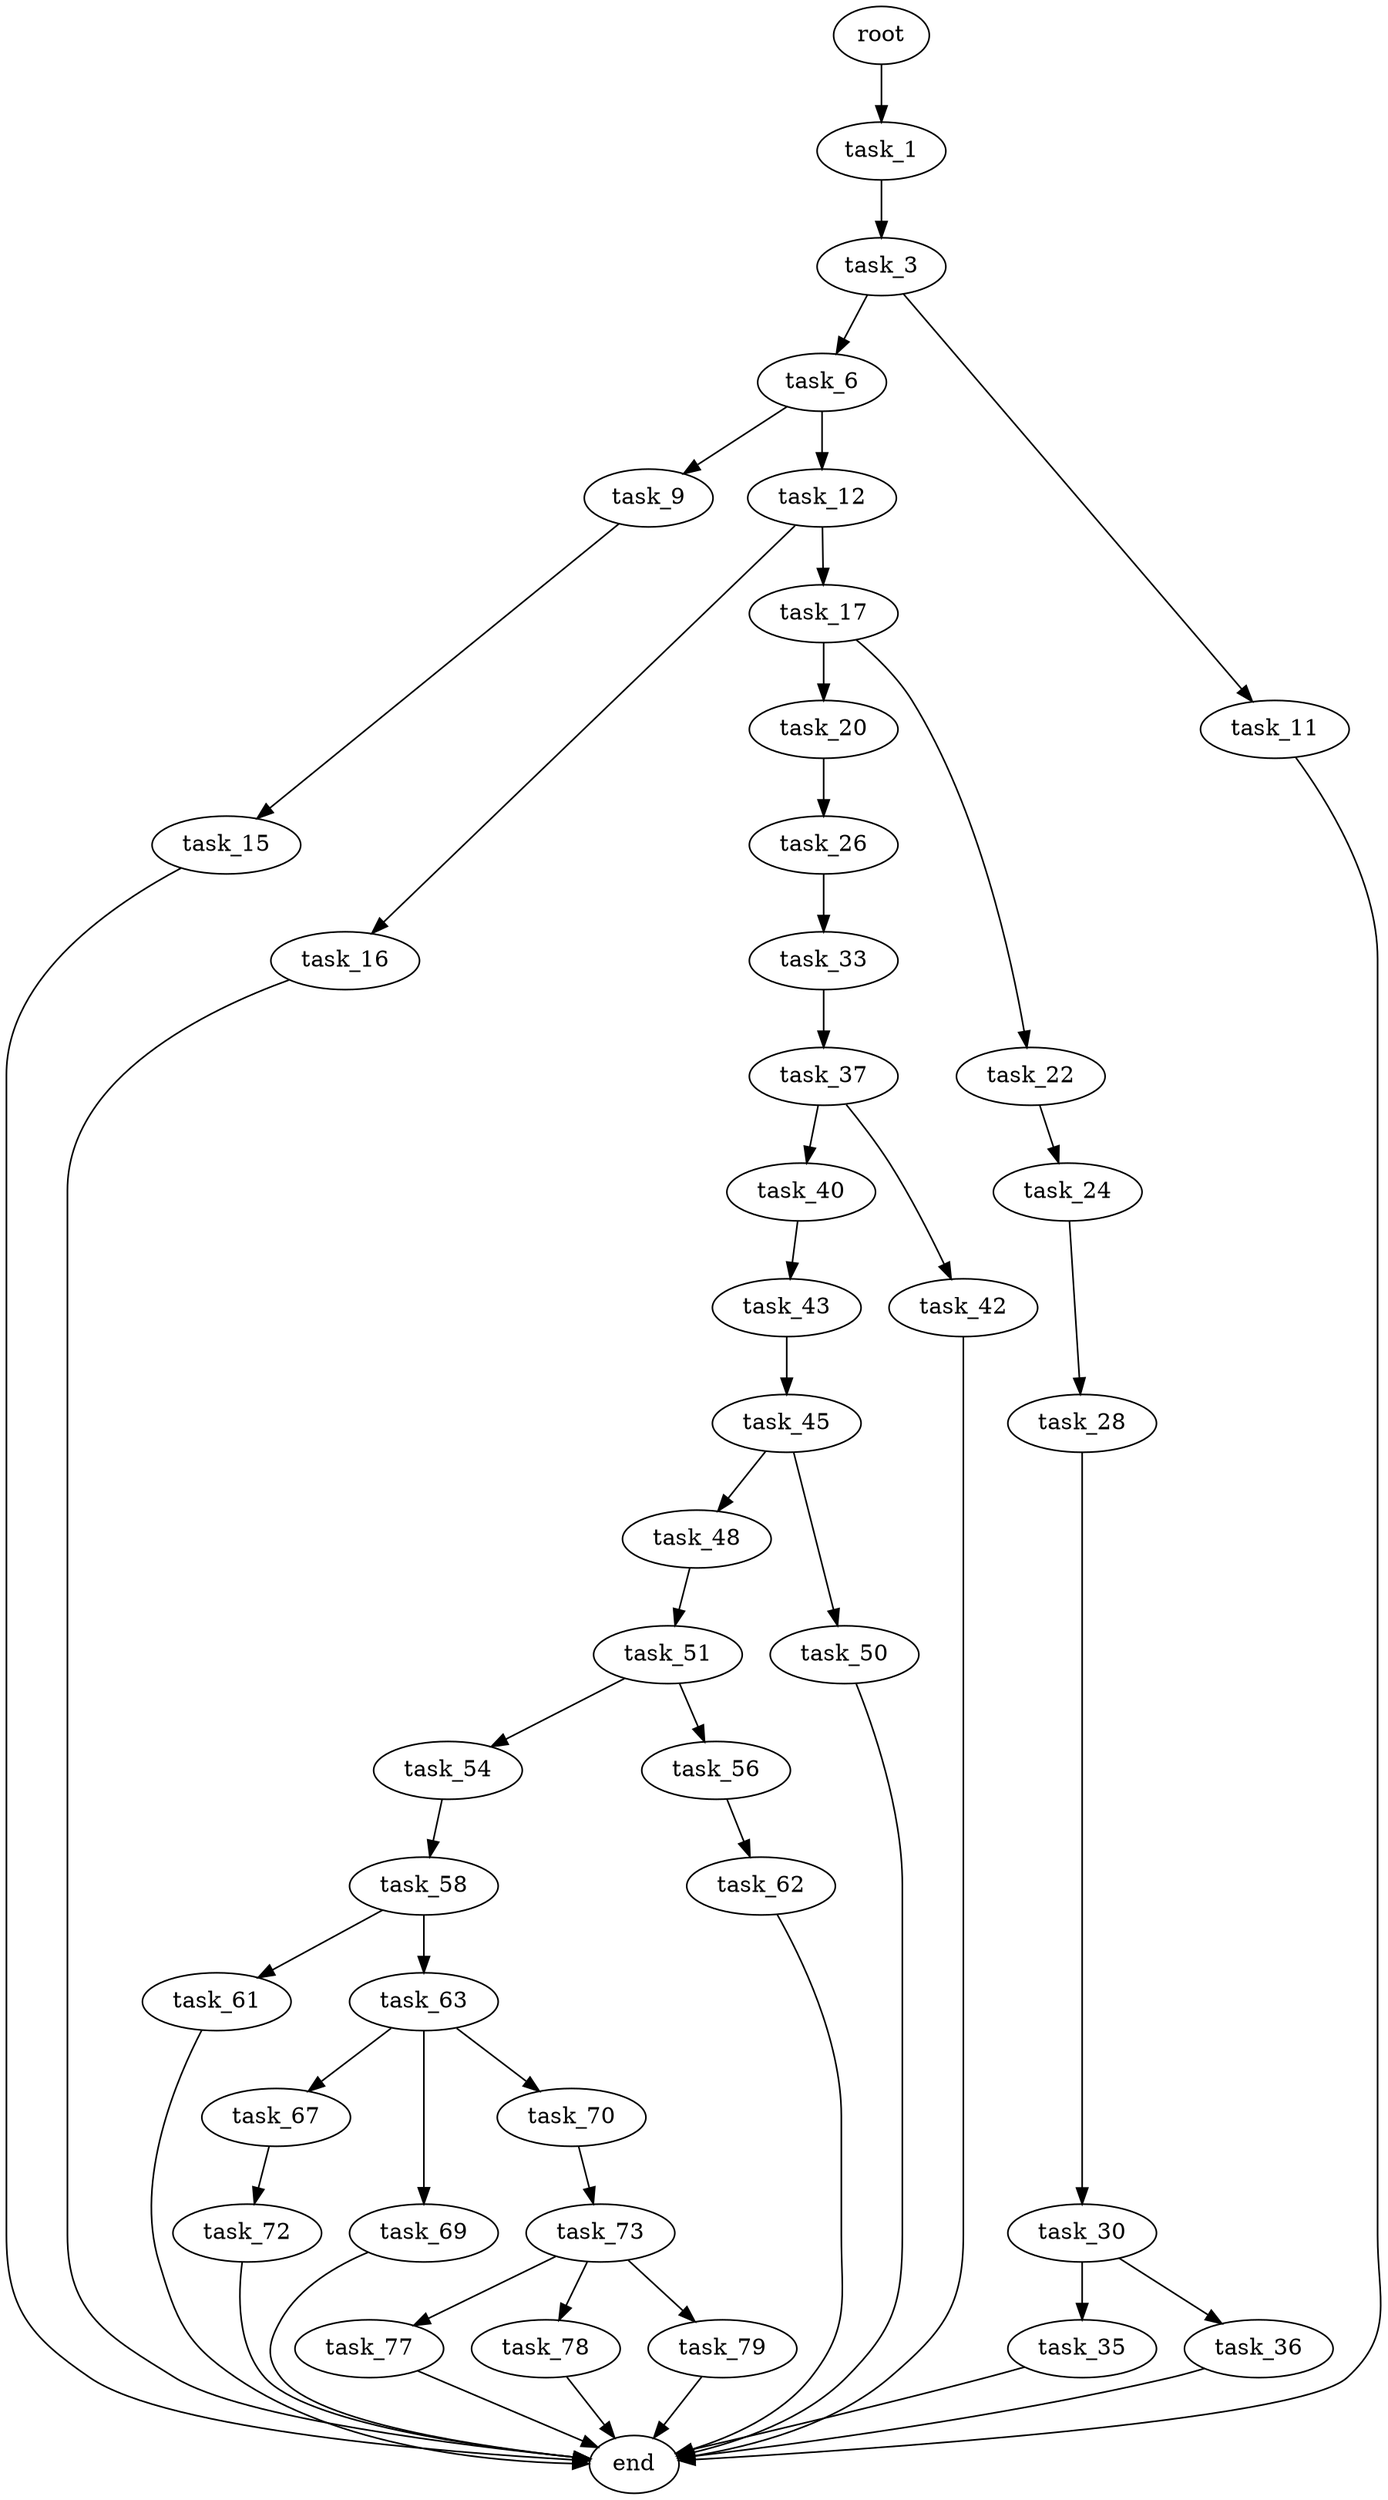 digraph G {
  root [size="0.000000"];
  task_1 [size="166398046302.000000"];
  task_3 [size="96725725553.000000"];
  task_6 [size="231928233984.000000"];
  task_9 [size="15027758527.000000"];
  task_11 [size="832572362827.000000"];
  task_12 [size="31259032563.000000"];
  task_15 [size="8537494936.000000"];
  task_16 [size="16862408050.000000"];
  task_17 [size="368293445632.000000"];
  task_20 [size="15565060809.000000"];
  task_22 [size="653364067980.000000"];
  task_24 [size="596759317863.000000"];
  task_26 [size="81548703140.000000"];
  task_28 [size="929889033426.000000"];
  task_30 [size="8673475228.000000"];
  task_33 [size="68719476736.000000"];
  task_35 [size="100293571235.000000"];
  task_36 [size="94482531125.000000"];
  task_37 [size="11387746408.000000"];
  task_40 [size="549755813888.000000"];
  task_42 [size="368293445632.000000"];
  task_43 [size="66383357476.000000"];
  task_45 [size="67459835242.000000"];
  task_48 [size="7364022731.000000"];
  task_50 [size="1073741824000.000000"];
  task_51 [size="1073741824000.000000"];
  task_54 [size="1073741824000.000000"];
  task_56 [size="5262007752.000000"];
  task_58 [size="549755813888.000000"];
  task_61 [size="368293445632.000000"];
  task_62 [size="254835776058.000000"];
  task_63 [size="1073741824000.000000"];
  task_67 [size="5704068358.000000"];
  task_69 [size="2203116550.000000"];
  task_70 [size="680350219333.000000"];
  task_72 [size="126314214927.000000"];
  task_73 [size="10255813716.000000"];
  task_77 [size="231928233984.000000"];
  task_78 [size="404038166159.000000"];
  task_79 [size="14671735259.000000"];
  end [size="0.000000"];

  root -> task_1 [size="1.000000"];
  task_1 -> task_3 [size="679477248.000000"];
  task_3 -> task_6 [size="75497472.000000"];
  task_3 -> task_11 [size="75497472.000000"];
  task_6 -> task_9 [size="301989888.000000"];
  task_6 -> task_12 [size="301989888.000000"];
  task_9 -> task_15 [size="679477248.000000"];
  task_11 -> end [size="1.000000"];
  task_12 -> task_16 [size="536870912.000000"];
  task_12 -> task_17 [size="536870912.000000"];
  task_15 -> end [size="1.000000"];
  task_16 -> end [size="1.000000"];
  task_17 -> task_20 [size="411041792.000000"];
  task_17 -> task_22 [size="411041792.000000"];
  task_20 -> task_26 [size="301989888.000000"];
  task_22 -> task_24 [size="679477248.000000"];
  task_24 -> task_28 [size="536870912.000000"];
  task_26 -> task_33 [size="75497472.000000"];
  task_28 -> task_30 [size="838860800.000000"];
  task_30 -> task_35 [size="301989888.000000"];
  task_30 -> task_36 [size="301989888.000000"];
  task_33 -> task_37 [size="134217728.000000"];
  task_35 -> end [size="1.000000"];
  task_36 -> end [size="1.000000"];
  task_37 -> task_40 [size="301989888.000000"];
  task_37 -> task_42 [size="301989888.000000"];
  task_40 -> task_43 [size="536870912.000000"];
  task_42 -> end [size="1.000000"];
  task_43 -> task_45 [size="75497472.000000"];
  task_45 -> task_48 [size="209715200.000000"];
  task_45 -> task_50 [size="209715200.000000"];
  task_48 -> task_51 [size="679477248.000000"];
  task_50 -> end [size="1.000000"];
  task_51 -> task_54 [size="838860800.000000"];
  task_51 -> task_56 [size="838860800.000000"];
  task_54 -> task_58 [size="838860800.000000"];
  task_56 -> task_62 [size="134217728.000000"];
  task_58 -> task_61 [size="536870912.000000"];
  task_58 -> task_63 [size="536870912.000000"];
  task_61 -> end [size="1.000000"];
  task_62 -> end [size="1.000000"];
  task_63 -> task_67 [size="838860800.000000"];
  task_63 -> task_69 [size="838860800.000000"];
  task_63 -> task_70 [size="838860800.000000"];
  task_67 -> task_72 [size="209715200.000000"];
  task_69 -> end [size="1.000000"];
  task_70 -> task_73 [size="536870912.000000"];
  task_72 -> end [size="1.000000"];
  task_73 -> task_77 [size="411041792.000000"];
  task_73 -> task_78 [size="411041792.000000"];
  task_73 -> task_79 [size="411041792.000000"];
  task_77 -> end [size="1.000000"];
  task_78 -> end [size="1.000000"];
  task_79 -> end [size="1.000000"];
}
